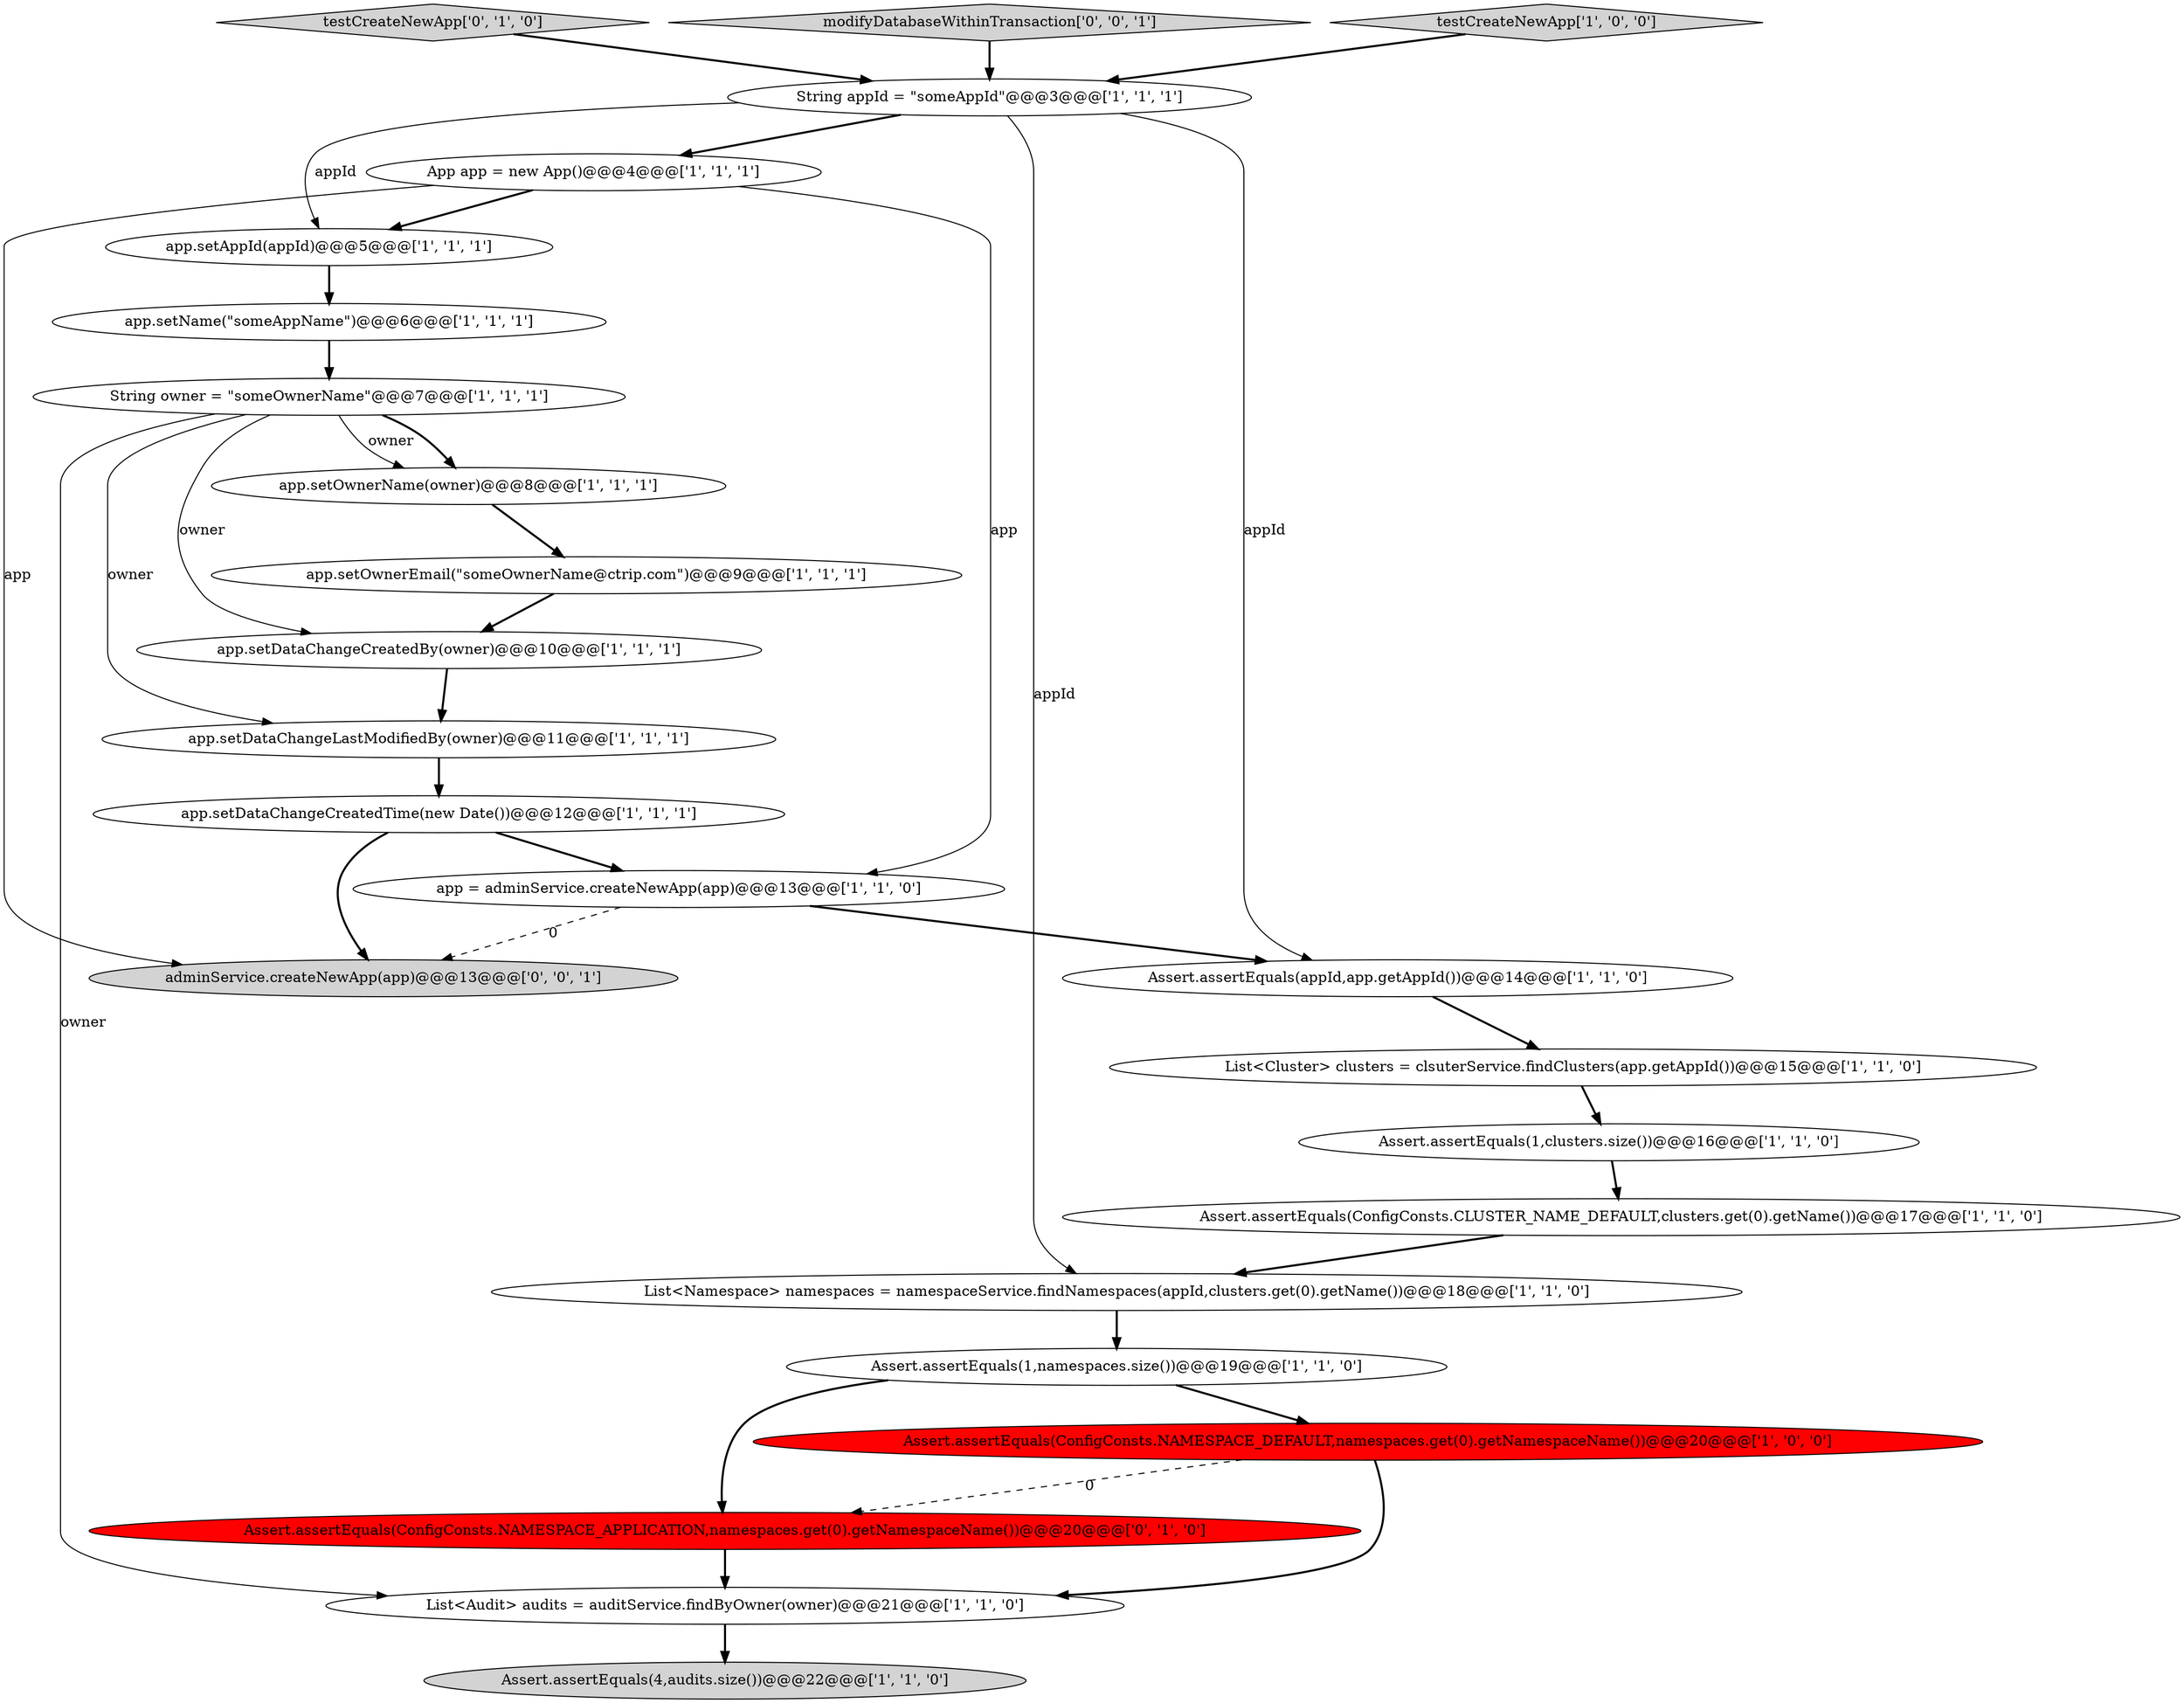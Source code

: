 digraph {
3 [style = filled, label = "app.setOwnerName(owner)@@@8@@@['1', '1', '1']", fillcolor = white, shape = ellipse image = "AAA0AAABBB1BBB"];
11 [style = filled, label = "Assert.assertEquals(1,clusters.size())@@@16@@@['1', '1', '0']", fillcolor = white, shape = ellipse image = "AAA0AAABBB1BBB"];
9 [style = filled, label = "List<Namespace> namespaces = namespaceService.findNamespaces(appId,clusters.get(0).getName())@@@18@@@['1', '1', '0']", fillcolor = white, shape = ellipse image = "AAA0AAABBB1BBB"];
0 [style = filled, label = "App app = new App()@@@4@@@['1', '1', '1']", fillcolor = white, shape = ellipse image = "AAA0AAABBB1BBB"];
16 [style = filled, label = "Assert.assertEquals(4,audits.size())@@@22@@@['1', '1', '0']", fillcolor = lightgray, shape = ellipse image = "AAA0AAABBB1BBB"];
15 [style = filled, label = "app.setOwnerEmail(\"someOwnerName@ctrip.com\")@@@9@@@['1', '1', '1']", fillcolor = white, shape = ellipse image = "AAA0AAABBB1BBB"];
12 [style = filled, label = "app = adminService.createNewApp(app)@@@13@@@['1', '1', '0']", fillcolor = white, shape = ellipse image = "AAA0AAABBB1BBB"];
19 [style = filled, label = "List<Audit> audits = auditService.findByOwner(owner)@@@21@@@['1', '1', '0']", fillcolor = white, shape = ellipse image = "AAA0AAABBB1BBB"];
22 [style = filled, label = "testCreateNewApp['0', '1', '0']", fillcolor = lightgray, shape = diamond image = "AAA0AAABBB2BBB"];
21 [style = filled, label = "Assert.assertEquals(ConfigConsts.NAMESPACE_APPLICATION,namespaces.get(0).getNamespaceName())@@@20@@@['0', '1', '0']", fillcolor = red, shape = ellipse image = "AAA1AAABBB2BBB"];
7 [style = filled, label = "String owner = \"someOwnerName\"@@@7@@@['1', '1', '1']", fillcolor = white, shape = ellipse image = "AAA0AAABBB1BBB"];
20 [style = filled, label = "String appId = \"someAppId\"@@@3@@@['1', '1', '1']", fillcolor = white, shape = ellipse image = "AAA0AAABBB1BBB"];
24 [style = filled, label = "adminService.createNewApp(app)@@@13@@@['0', '0', '1']", fillcolor = lightgray, shape = ellipse image = "AAA0AAABBB3BBB"];
5 [style = filled, label = "app.setDataChangeLastModifiedBy(owner)@@@11@@@['1', '1', '1']", fillcolor = white, shape = ellipse image = "AAA0AAABBB1BBB"];
8 [style = filled, label = "Assert.assertEquals(appId,app.getAppId())@@@14@@@['1', '1', '0']", fillcolor = white, shape = ellipse image = "AAA0AAABBB1BBB"];
23 [style = filled, label = "modifyDatabaseWithinTransaction['0', '0', '1']", fillcolor = lightgray, shape = diamond image = "AAA0AAABBB3BBB"];
14 [style = filled, label = "List<Cluster> clusters = clsuterService.findClusters(app.getAppId())@@@15@@@['1', '1', '0']", fillcolor = white, shape = ellipse image = "AAA0AAABBB1BBB"];
13 [style = filled, label = "Assert.assertEquals(ConfigConsts.NAMESPACE_DEFAULT,namespaces.get(0).getNamespaceName())@@@20@@@['1', '0', '0']", fillcolor = red, shape = ellipse image = "AAA1AAABBB1BBB"];
18 [style = filled, label = "app.setDataChangeCreatedTime(new Date())@@@12@@@['1', '1', '1']", fillcolor = white, shape = ellipse image = "AAA0AAABBB1BBB"];
10 [style = filled, label = "app.setDataChangeCreatedBy(owner)@@@10@@@['1', '1', '1']", fillcolor = white, shape = ellipse image = "AAA0AAABBB1BBB"];
17 [style = filled, label = "app.setName(\"someAppName\")@@@6@@@['1', '1', '1']", fillcolor = white, shape = ellipse image = "AAA0AAABBB1BBB"];
1 [style = filled, label = "testCreateNewApp['1', '0', '0']", fillcolor = lightgray, shape = diamond image = "AAA0AAABBB1BBB"];
2 [style = filled, label = "Assert.assertEquals(ConfigConsts.CLUSTER_NAME_DEFAULT,clusters.get(0).getName())@@@17@@@['1', '1', '0']", fillcolor = white, shape = ellipse image = "AAA0AAABBB1BBB"];
6 [style = filled, label = "Assert.assertEquals(1,namespaces.size())@@@19@@@['1', '1', '0']", fillcolor = white, shape = ellipse image = "AAA0AAABBB1BBB"];
4 [style = filled, label = "app.setAppId(appId)@@@5@@@['1', '1', '1']", fillcolor = white, shape = ellipse image = "AAA0AAABBB1BBB"];
15->10 [style = bold, label=""];
18->24 [style = bold, label=""];
23->20 [style = bold, label=""];
4->17 [style = bold, label=""];
21->19 [style = bold, label=""];
6->21 [style = bold, label=""];
20->0 [style = bold, label=""];
18->12 [style = bold, label=""];
8->14 [style = bold, label=""];
1->20 [style = bold, label=""];
7->19 [style = solid, label="owner"];
20->4 [style = solid, label="appId"];
3->15 [style = bold, label=""];
5->18 [style = bold, label=""];
2->9 [style = bold, label=""];
11->2 [style = bold, label=""];
7->3 [style = bold, label=""];
9->6 [style = bold, label=""];
19->16 [style = bold, label=""];
17->7 [style = bold, label=""];
13->19 [style = bold, label=""];
0->24 [style = solid, label="app"];
7->5 [style = solid, label="owner"];
13->21 [style = dashed, label="0"];
10->5 [style = bold, label=""];
22->20 [style = bold, label=""];
0->4 [style = bold, label=""];
7->3 [style = solid, label="owner"];
12->8 [style = bold, label=""];
6->13 [style = bold, label=""];
12->24 [style = dashed, label="0"];
20->9 [style = solid, label="appId"];
14->11 [style = bold, label=""];
20->8 [style = solid, label="appId"];
0->12 [style = solid, label="app"];
7->10 [style = solid, label="owner"];
}
